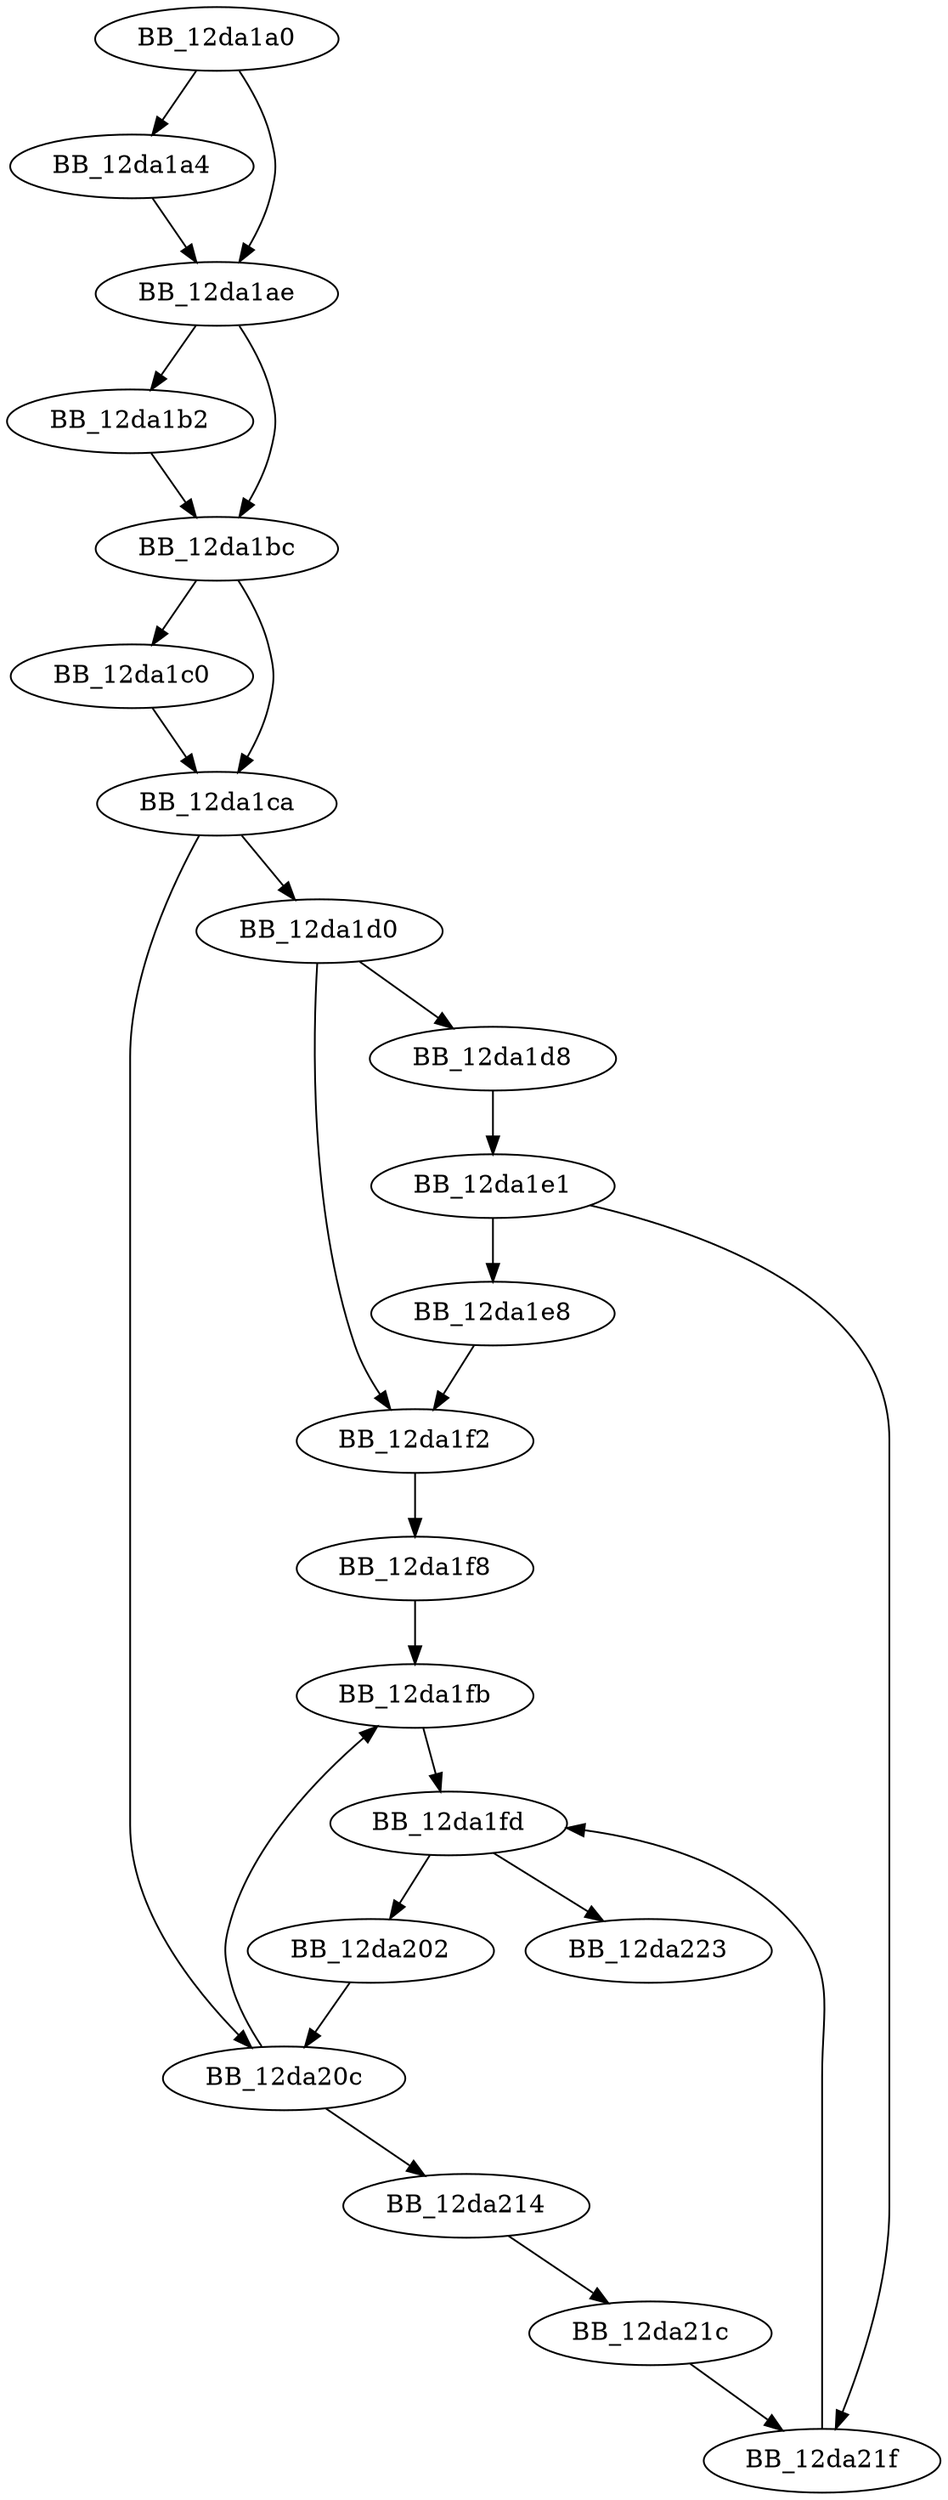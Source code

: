 DiGraph sub_12DA1A0{
BB_12da1a0->BB_12da1a4
BB_12da1a0->BB_12da1ae
BB_12da1a4->BB_12da1ae
BB_12da1ae->BB_12da1b2
BB_12da1ae->BB_12da1bc
BB_12da1b2->BB_12da1bc
BB_12da1bc->BB_12da1c0
BB_12da1bc->BB_12da1ca
BB_12da1c0->BB_12da1ca
BB_12da1ca->BB_12da1d0
BB_12da1ca->BB_12da20c
BB_12da1d0->BB_12da1d8
BB_12da1d0->BB_12da1f2
BB_12da1d8->BB_12da1e1
BB_12da1e1->BB_12da1e8
BB_12da1e1->BB_12da21f
BB_12da1e8->BB_12da1f2
BB_12da1f2->BB_12da1f8
BB_12da1f8->BB_12da1fb
BB_12da1fb->BB_12da1fd
BB_12da1fd->BB_12da202
BB_12da1fd->BB_12da223
BB_12da202->BB_12da20c
BB_12da20c->BB_12da1fb
BB_12da20c->BB_12da214
BB_12da214->BB_12da21c
BB_12da21c->BB_12da21f
BB_12da21f->BB_12da1fd
}
